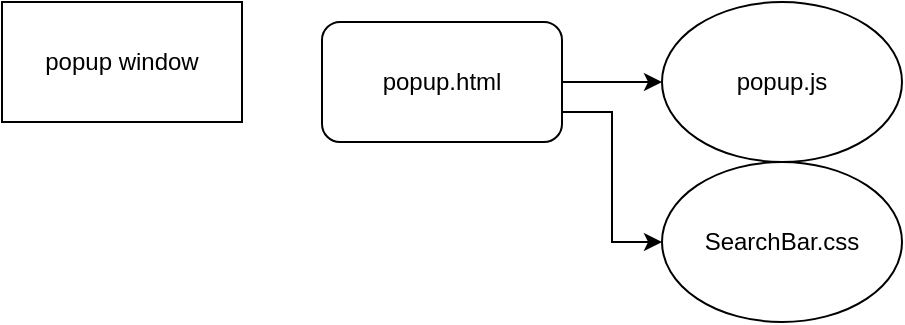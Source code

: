 <mxfile version="15.7.0" type="device"><diagram id="i8htw5CX3lovJFckqoNC" name="Page-1"><mxGraphModel dx="665" dy="384" grid="1" gridSize="10" guides="1" tooltips="1" connect="1" arrows="1" fold="1" page="1" pageScale="1" pageWidth="850" pageHeight="1100" math="0" shadow="0"><root><mxCell id="0"/><mxCell id="1" parent="0"/><mxCell id="yH265CZI8xquqX0Lw2vL-1" value="popup window" style="rounded=0;whiteSpace=wrap;html=1;" vertex="1" parent="1"><mxGeometry x="80" y="40" width="120" height="60" as="geometry"/></mxCell><mxCell id="yH265CZI8xquqX0Lw2vL-4" style="edgeStyle=orthogonalEdgeStyle;rounded=0;orthogonalLoop=1;jettySize=auto;html=1;exitX=1;exitY=0.5;exitDx=0;exitDy=0;entryX=0;entryY=0.5;entryDx=0;entryDy=0;" edge="1" parent="1" source="yH265CZI8xquqX0Lw2vL-2" target="yH265CZI8xquqX0Lw2vL-3"><mxGeometry relative="1" as="geometry"/></mxCell><mxCell id="yH265CZI8xquqX0Lw2vL-5" style="edgeStyle=orthogonalEdgeStyle;rounded=0;orthogonalLoop=1;jettySize=auto;html=1;exitX=1;exitY=0.75;exitDx=0;exitDy=0;entryX=0;entryY=0.5;entryDx=0;entryDy=0;" edge="1" parent="1" source="yH265CZI8xquqX0Lw2vL-2" target="yH265CZI8xquqX0Lw2vL-6"><mxGeometry relative="1" as="geometry"><mxPoint x="400" y="160" as="targetPoint"/></mxGeometry></mxCell><mxCell id="yH265CZI8xquqX0Lw2vL-2" value="popup.html" style="rounded=1;whiteSpace=wrap;html=1;" vertex="1" parent="1"><mxGeometry x="240" y="50" width="120" height="60" as="geometry"/></mxCell><mxCell id="yH265CZI8xquqX0Lw2vL-3" value="popup.js" style="ellipse;whiteSpace=wrap;html=1;" vertex="1" parent="1"><mxGeometry x="410" y="40" width="120" height="80" as="geometry"/></mxCell><mxCell id="yH265CZI8xquqX0Lw2vL-6" value="SearchBar.css" style="ellipse;whiteSpace=wrap;html=1;" vertex="1" parent="1"><mxGeometry x="410" y="120" width="120" height="80" as="geometry"/></mxCell></root></mxGraphModel></diagram></mxfile>